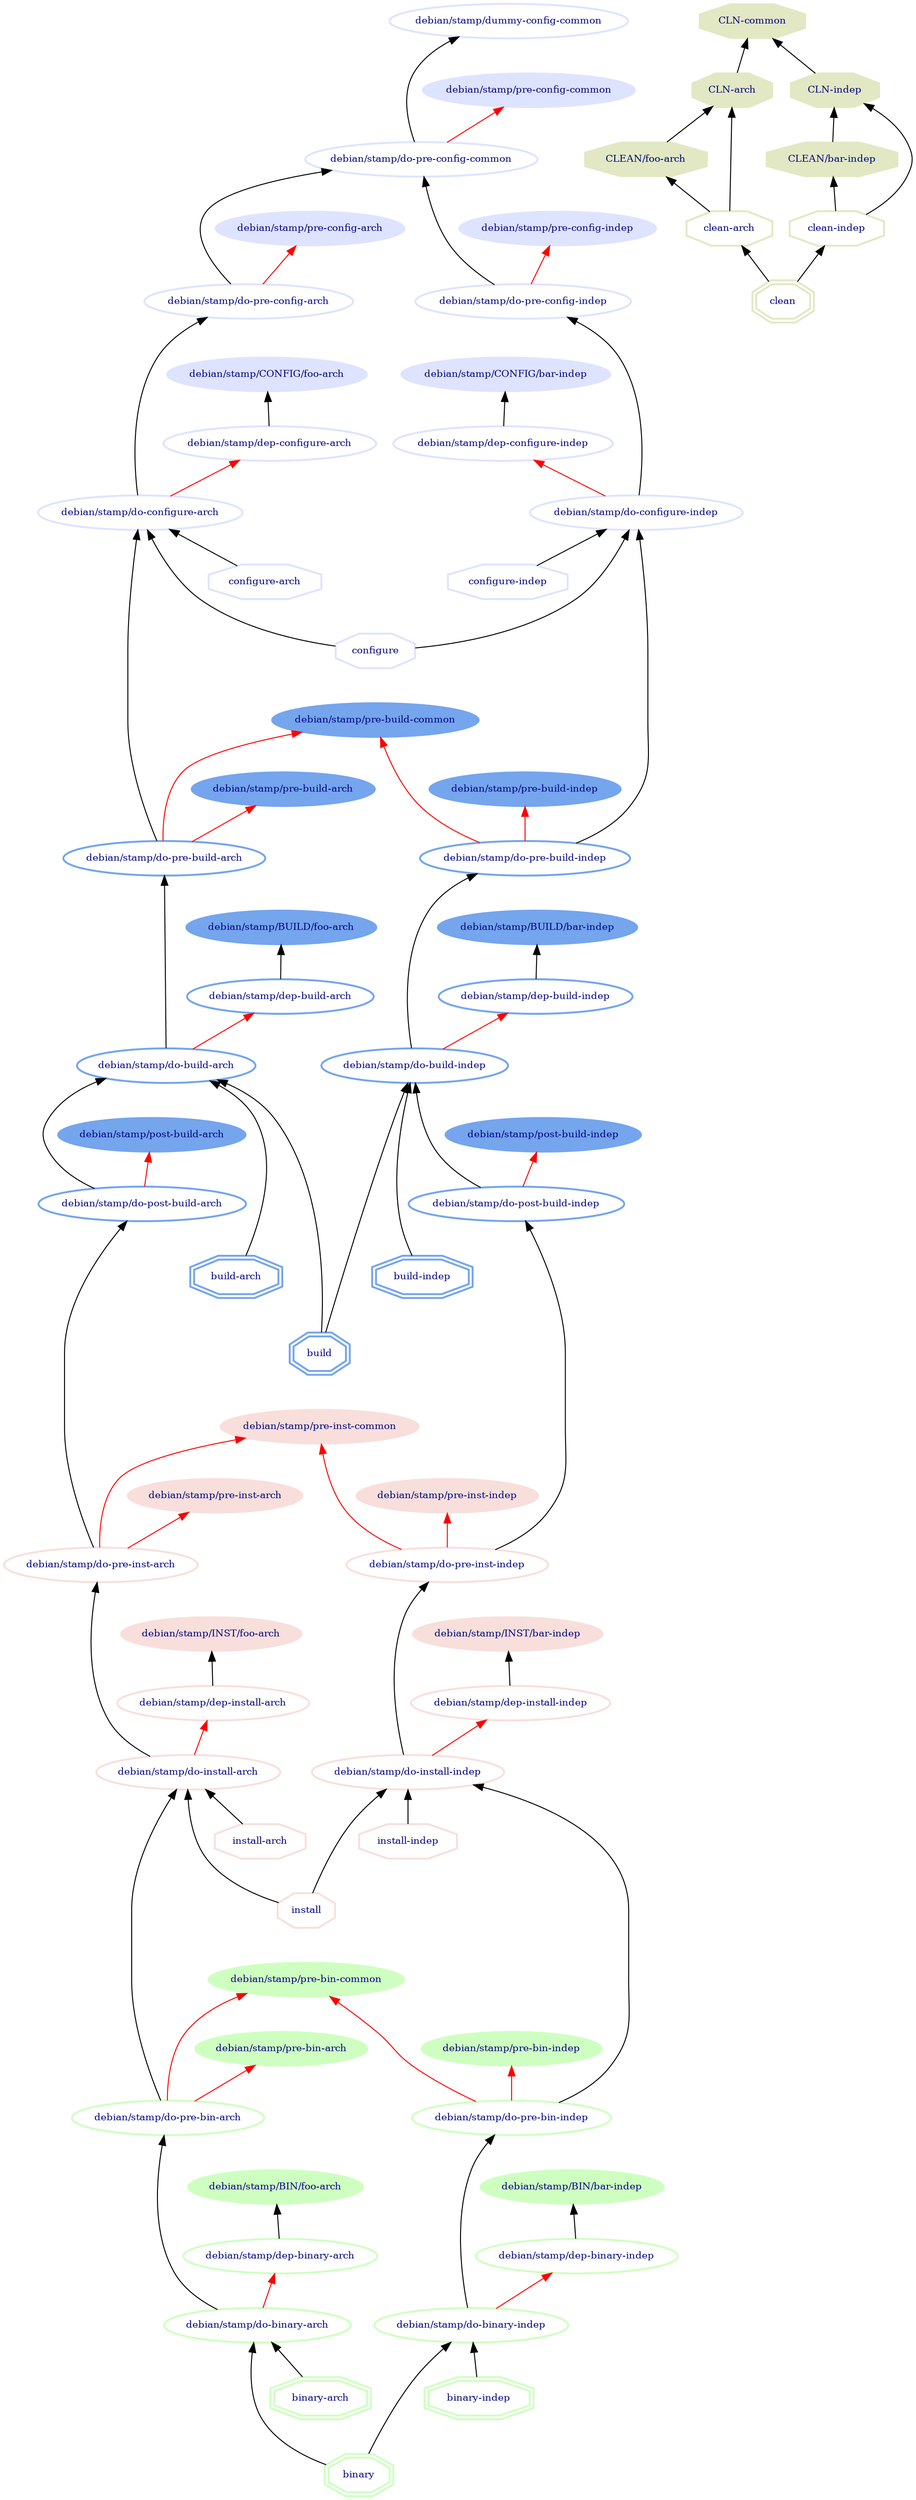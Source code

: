 strict digraph Targets {
  //ranksep=0.750;
  //nodesep=0.500;

 // Nodes attributes: filled  == Double-colon targt (most work is done here)
 //                   Oval    == Target based on a time stamp
 //                   Octagon == Phony target
 // Double lines denote a mandatory target (periperies=2)

 // Edge attributes: Dotted line indicates the target is called using $(MAKE)

 "debian/stamp/dummy-config-common"  [ style="bold",   color="#DEE3FF", fontcolor="NavyBlue", fontsize=10]
 "debian/stamp/pre-config-common"    [ style="filled", color="#DEE3FF", fontcolor="NavyBlue", fontsize=10]
 "debian/stamp/do-pre-config-common" [ style="bold",   color="#DEE3FF", fontcolor="NavyBlue", fontsize=10]
 "debian/stamp/pre-config-arch"      [ style="filled", color="#DEE3FF", fontcolor="NavyBlue", fontsize=10]
 "debian/stamp/do-pre-config-arch"   [ style="bold",   color="#DEE3FF", fontcolor="NavyBlue", fontsize=10]
 "debian/stamp/pre-config-indep"     [ style="filled", color="#DEE3FF", fontcolor="NavyBlue", fontsize=10]
 "debian/stamp/do-pre-config-indep"  [ style="bold",   color="#DEE3FF", fontcolor="NavyBlue", fontsize=10]
 "debian/stamp/CONFIG/foo-arch"      [ style="filled", color="#DEE3FF", fontcolor="NavyBlue", fontsize=10]
 "debian/stamp/CONFIG/bar-indep"     [ style="filled", color="#DEE3FF", fontcolor="NavyBlue", fontsize=10]
 "debian/stamp/dep-configure-arch"   [ style="bold",   color="#DEE3FF", fontcolor="NavyBlue", fontsize=10]
 "debian/stamp/dep-configure-indep"  [ style="bold",   color="#DEE3FF", fontcolor="NavyBlue", fontsize=10]
 "debian/stamp/do-configure-arch"    [ style="bold",   color="#DEE3FF", fontcolor="NavyBlue", fontsize=10]
 "debian/stamp/do-configure-indep"   [ style="bold",   color="#DEE3FF", fontcolor="NavyBlue", fontsize=10]
 "configure-arch"                    [ style="bold",   color="#DEE3FF", fontcolor="NavyBlue", fontsize=10, shape="octagon"]
 "configure-indep"                   [ style="bold",   color="#DEE3FF", fontcolor="NavyBlue", fontsize=10, shape="octagon"]
 "configure"                         [ style="bold",   color="#DEE3FF", fontcolor="NavyBlue", fontsize=10, shape="octagon"]

 "debian/stamp/pre-build-common"    [ style="filled", color="#74A5ED", fontcolor="NavyBlue", fontsize=10]
 "debian/stamp/pre-build-arch"      [ style="filled", color="#74A5ED", fontcolor="NavyBlue", fontsize=10]
 "debian/stamp/do-pre-build-arch"   [ style="bold",   color="#74A5ED", fontcolor="NavyBlue", fontsize=10]
 "debian/stamp/pre-build-indep"     [ style="filled", color="#74A5ED", fontcolor="NavyBlue", fontsize=10]
 "debian/stamp/do-pre-build-indep"  [ style="bold",   color="#74A5ED", fontcolor="NavyBlue", fontsize=10]
 "debian/stamp/BUILD/foo-arch"      [ style="filled", color="#74A5ED", fontcolor="NavyBlue", fontsize=10]
 "debian/stamp/BUILD/bar-indep"     [ style="filled", color="#74A5ED", fontcolor="NavyBlue", fontsize=10]
 "debian/stamp/dep-build-arch"      [ style="bold",   color="#74A5ED", fontcolor="NavyBlue", fontsize=10]
 "debian/stamp/dep-build-indep"     [ style="bold",   color="#74A5ED", fontcolor="NavyBlue", fontsize=10]
 "debian/stamp/do-build-arch"       [ style="bold",   color="#74A5ED", fontcolor="NavyBlue", fontsize=10]
 "debian/stamp/do-build-indep"      [ style="bold",   color="#74A5ED", fontcolor="NavyBlue", fontsize=10]
 "build-arch"                       [ style="bold",   color="#74A5ED", fontcolor="NavyBlue", fontsize=10, shape="octagon", peripheries=2]
 "build-indep"                      [ style="bold",   color="#74A5ED", fontcolor="NavyBlue", fontsize=10, shape="octagon", peripheries=2]
 "build"                            [ style="bold",   color="#74A5ED", fontcolor="NavyBlue", fontsize=10, shape="octagon", peripheries=2]
 "debian/stamp/post-build-arch"     [ style="filled", color="#74A5ED", fontcolor="NavyBlue", fontsize=10]
 "debian/stamp/post-build-indep"    [ style="filled", color="#74A5ED", fontcolor="NavyBlue", fontsize=10]
 "debian/stamp/do-post-build-arch"  [ style="bold",   color="#74A5ED", fontcolor="NavyBlue", fontsize=10]
 "debian/stamp/do-post-build-indep" [ style="bold",   color="#74A5ED", fontcolor="NavyBlue", fontsize=10]

 "debian/stamp/pre-inst-common"    [ style="filled", color="#F8DFDB", fontcolor="NavyBlue", fontsize=10]
 "debian/stamp/pre-inst-arch"      [ style="filled", color="#F8DFDB", fontcolor="NavyBlue", fontsize=10]
 "debian/stamp/do-pre-inst-arch"   [ style="bold",   color="#F8DFDB", fontcolor="NavyBlue", fontsize=10]
 "debian/stamp/pre-inst-indep"     [ style="filled", color="#F8DFDB", fontcolor="NavyBlue", fontsize=10]
 "debian/stamp/do-pre-inst-indep"  [ style="bold",   color="#F8DFDB", fontcolor="NavyBlue", fontsize=10]
 "debian/stamp/INST/foo-arch"      [ style="filled", color="#F8DFDB", fontcolor="NavyBlue", fontsize=10]
 "debian/stamp/INST/bar-indep"     [ style="filled", color="#F8DFDB", fontcolor="NavyBlue", fontsize=10]
 "debian/stamp/dep-install-arch"   [ style="bold",   color="#F8DFDB", fontcolor="NavyBlue", fontsize=10]
 "debian/stamp/dep-install-indep"  [ style="bold",   color="#F8DFDB", fontcolor="NavyBlue", fontsize=10]
 "debian/stamp/do-install-arch"    [ style="bold",   color="#F8DFDB", fontcolor="NavyBlue", fontsize=10]
 "debian/stamp/do-install-indep"   [ style="bold",   color="#F8DFDB", fontcolor="NavyBlue", fontsize=10]
 "install-arch"                    [ style="bold",   color="#F8DFDB", fontcolor="NavyBlue", fontsize=10, shape="octagon"]
 "install-indep"                   [ style="bold",   color="#F8DFDB", fontcolor="NavyBlue", fontsize=10, shape="octagon"]
 "install"                         [ style="bold",   color="#F8DFDB", fontcolor="NavyBlue", fontsize=10, shape="octagon"]

 "debian/stamp/pre-bin-common"    [ style="filled", color="#CEFFC0", fontcolor="NavyBlue", fontsize=10]
 "debian/stamp/pre-bin-arch"      [ style="filled", color="#CEFFC0", fontcolor="NavyBlue", fontsize=10]
 "debian/stamp/do-pre-bin-arch"   [ style="bold",   color="#CEFFC0", fontcolor="NavyBlue", fontsize=10]
 "debian/stamp/pre-bin-indep"     [ style="filled", color="#CEFFC0", fontcolor="NavyBlue", fontsize=10]
 "debian/stamp/do-pre-bin-indep"  [ style="bold",   color="#CEFFC0", fontcolor="NavyBlue", fontsize=10]
 "debian/stamp/BIN/foo-arch"      [ style="filled", color="#CEFFC0", fontcolor="NavyBlue", fontsize=10]
 "debian/stamp/BIN/bar-indep"     [ style="filled", color="#CEFFC0", fontcolor="NavyBlue", fontsize=10]
 "debian/stamp/dep-binary-arch"   [ style="bold",   color="#CEFFC0", fontcolor="NavyBlue", fontsize=10]
 "debian/stamp/dep-binary-indep"  [ style="bold",   color="#CEFFC0", fontcolor="NavyBlue", fontsize=10]
 "debian/stamp/do-binary-arch"    [ style="bold",   color="#CEFFC0", fontcolor="NavyBlue", fontsize=10]
 "debian/stamp/do-binary-indep"   [ style="bold",   color="#CEFFC0", fontcolor="NavyBlue", fontsize=10]
 "binary-arch"                    [ style="bold",   color="#CEFFC0", fontcolor="NavyBlue", fontsize=10, shape="octagon", peripheries=2]
 "binary-indep"                   [ style="bold",   color="#CEFFC0", fontcolor="NavyBlue", fontsize=10, shape="octagon", peripheries=2]
 "binary"                         [ style="bold",   color="#CEFFC0", fontcolor="NavyBlue", fontsize=10, shape="octagon", peripheries=2]


 "CLN-common"             [ style="filled" , color="#E2E8C3", fontcolor="NavyBlue", fontsize=10, shape="octagon"]
 "CLN-arch"               [ style="filled" , color="#E2E8C3", fontcolor="NavyBlue", fontsize=10, shape="octagon"]
 "CLN-indep"              [ style="filled" , color="#E2E8C3", fontcolor="NavyBlue", fontsize=10, shape="octagon"]
 "CLEAN/foo-arch"         [ style="filled" , color="#E2E8C3", fontcolor="NavyBlue", fontsize=10, shape="octagon"]
 "CLEAN/bar-indep"        [ style="filled" , color="#E2E8C3", fontcolor="NavyBlue", fontsize=10, shape="octagon"]
 "clean-arch"             [ style="bold",    color="#E2E8C3", fontcolor="NavyBlue", fontsize=10, shape="octagon"]
 "clean-indep"            [ style="bold",    color="#E2E8C3", fontcolor="NavyBlue", fontsize=10, shape="octagon"]
 "clean"                  [ style="bold",    color="#E2E8C3", fontcolor="NavyBlue", fontsize=10, shape="octagon", peripheries=2]


 "CLN-common" ->       "CLN-arch"        [dir=back]
 "CLN-common" ->       "CLN-indep"       [dir=back]
 "CLN-arch" ->         "CLEAN/foo-arch"  [dir=back]
 "CLN-indep" ->        "CLEAN/bar-indep" [dir=back]
 "CLN-arch" ->         "clean-arch"      [dir=back]
 "CLEAN/foo-arch" ->   "clean-arch"      [dir=back]
 "CLN-indep" ->        "clean-indep"     [dir=back]
 "CLEAN/bar-indep" ->  "clean-indep"     [dir=back]
 "clean-indep" ->      "clean"     [dir=back]
 "clean-arch" ->       "clean"     [dir=back]

// "debian/stamp/dummy-config-common"  -> "debian/stamp/pre-config-common"     [dir=back]
 "debian/stamp/dummy-config-common"    -> "debian/stamp/do-pre-config-common"  [dir=back]
 "debian/stamp/pre-config-common"      -> "debian/stamp/do-pre-config-common"  [dir=back color="Red"]
// "CUSTOM-1"                             [ style="filled",    color="#FFE4B5", fontcolor="NavyBlue", fontsize=10, shape="diamond"]
// "CUSTOM-1"                          -> "debian/stamp/pre-config-common"     [dir=back]
// "debian/stamp/do-pre-config-common" -> "debian/stamp/pre-config-arch"       [dir=back]
 "debian/stamp/do-pre-config-common"   -> "debian/stamp/do-pre-config-arch"    [dir=back]
 "debian/stamp/pre-config-arch"        -> "debian/stamp/do-pre-config-arch"    [dir=back color="Red"]
// "CUSTOM-2"                              [ style="filled",    color="#FFE4B5", fontcolor="NavyBlue", fontsize=10, shape="diamond"]
// "CUSTOM-2"                          -> "debian/stamp/pre-config-arch"       [dir=back]
// "debian/stamp/do-pre-config-common" -> "debian/stamp/pre-config-indep"      [dir=back]
 "debian/stamp/do-pre-config-common"   -> "debian/stamp/do-pre-config-indep"   [dir=back]
 "debian/stamp/pre-config-indep"       -> "debian/stamp/do-pre-config-indep"   [dir=back color="Red"]
// "CUSTOM-3"                              [ style="filled",    color="#FFE4B5", fontcolor="NavyBlue", fontsize=10, shape="diamond"]
// "CUSTOM-3"                          -> "debian/stamp/pre-config-indep"      [dir=back]
// "debian/stamp/do-pre-config-arch"   -> "debian/stamp/CONFIG/foo-arch"       [dir=back]
// "debian/stamp/do-pre-config-indep"  -> "debian/stamp/CONFIG/bar-indep"      [dir=back]
// "debian/stamp/do-pre-config-arch"   -> "debian/stamp/dep-configure-arch"    [dir=back]
 "debian/stamp/CONFIG/foo-arch"        -> "debian/stamp/dep-configure-arch"    [dir=back]
// "debian/stamp/do-pre-config-indep"  -> "debian/stamp/dep-configure-indep"   [dir=back]
 "debian/stamp/CONFIG/bar-indep"       -> "debian/stamp/dep-configure-indep"   [dir=back]

 "debian/stamp/do-pre-config-arch"     -> "debian/stamp/do-configure-arch"     [dir=back]
 "debian/stamp/dep-configure-arch"     -> "debian/stamp/do-configure-arch"     [dir=back color="Red"]
// "CUSTOM-4"                              [ style="filled",    color="#FFE4B5", fontcolor="NavyBlue", fontsize=10, shape="diamond"]
// "CUSTOM-4"                          -> "debian/stamp/CONFIG/foo-arch"       [dir=back]
 "debian/stamp/do-pre-config-indep"    -> "debian/stamp/do-configure-indep"    [dir=back]
 "debian/stamp/dep-configure-indep"    -> "debian/stamp/do-configure-indep"    [dir=back color="Red"]
// "CUSTOM-5"                              [ style="filled",    color="#FFE4B5", fontcolor="NavyBlue", fontsize=10, shape="diamond"]
// "CUSTOM-5"                          -> "debian/stamp/CONFIG/bar-indep"      [dir=back]
 "debian/stamp/do-configure-arch"      -> "configure-arch"                     [dir=back]
 "debian/stamp/do-configure-indep"     -> "configure-indep"                    [dir=back]
 "debian/stamp/do-configure-arch"      -> "configure"                          [dir=back]
 "debian/stamp/do-configure-indep"     -> "configure"                          [dir=back]

// "debian/stamp/do-configure-arch"    -> "debian/stamp/pre-build-arch"        [dir=back]
 "debian/stamp/do-configure-arch"      -> "debian/stamp/do-pre-build-arch"     [dir=back]
 "debian/stamp/pre-build-common"       -> "debian/stamp/do-pre-build-arch"     [dir=back color="Red"]
// "CUSTOM-6"                             [ style="filled",    color="#FFE4B5", fontcolor="NavyBlue", fontsize=10, shape="diamond"]
// "CUSTOM-6"                          -> "debian/stamp/pre-build-common"      [dir=back]
 "debian/stamp/pre-build-arch"         -> "debian/stamp/do-pre-build-arch"     [dir=back color="Red"]
// "CUSTOM-7"                             [ style="filled",    color="#FFE4B5", fontcolor="NavyBlue", fontsize=10, shape="diamond"]
// "CUSTOM-7"                          -> "debian/stamp/pre-build-arch"        [dir=back]
 "debian/stamp/pre-build-common"       -> "debian/stamp/do-pre-build-indep"    [dir=back color="Red"]
 "debian/stamp/do-configure-indep"     -> "debian/stamp/do-pre-build-indep"    [dir=back]
// "debian/stamp/do-configure-indep"   -> "debian/stamp/pre-build-indep"       [dir=back]
 "debian/stamp/pre-build-indep"        -> "debian/stamp/do-pre-build-indep"    [dir=back color="Red"]
// "CUSTOM-8"                           [ style="filled",    color="#FFE4B5", fontcolor="NavyBlue", fontsize=10, shape="diamond"]
// "CUSTOM-8"                          -> "debian/stamp/pre-build-indep"         [dir=back]
// "debian/stamp/do-pre-build-arch"    -> "debian/stamp/BUILD/foo-arch"      [dir=back]
// "debian/stamp/do-pre-build-indep"   -> "debian/stamp/BUILD/bar-indep"     [dir=back]
// "debian/stamp/do-pre-build-arch"    -> "debian/stamp/dep-build-arch"      [dir=back]
 "debian/stamp/BUILD/foo-arch"         -> "debian/stamp/dep-build-arch"      [dir=back]
// "debian/stamp/do-pre-build-indep"   -> "debian/stamp/dep-build-indep"     [dir=back]
 "debian/stamp/BUILD/bar-indep"        -> "debian/stamp/dep-build-indep"     [dir=back]
 "debian/stamp/do-pre-build-arch"      -> "debian/stamp/do-build-arch"       [dir=back]
 "debian/stamp/dep-build-arch"         -> "debian/stamp/do-build-arch"       [dir=back color="Red"]
// "CUSTOM-9"                            [ style="filled",    color="#FFE4B5", fontcolor="NavyBlue", fontsize=10, shape="diamond"]
// "CUSTOM-9"                          -> "debian/stamp/BUILD/foo-arch"      [dir=back]
 "debian/stamp/do-pre-build-indep"     -> "debian/stamp/do-build-indep"      [dir=back]
 "debian/stamp/dep-build-indep"        -> "debian/stamp/do-build-indep"      [dir=back color="Red"]
// "CUSTOM-10"                            [ style="filled",    color="#FFE4B5", fontcolor="NavyBlue", fontsize=10, shape="diamond"]
// "CUSTOM-10"                         -> "debian/stamp/BUILD/bar-indep"     [dir=back]
 "debian/stamp/do-build-arch"          -> "build-arch"                       [dir=back]
 "debian/stamp/do-build-indep"         -> "build-indep"                      [dir=back]
 "debian/stamp/do-build-arch"          -> "build"                            [dir=back]
 "debian/stamp/do-build-indep"         -> "build"                            [dir=back]
// "debian/stamp/do-build-arch"        -> "debian/stamp/post-build-arch"     [dir=back]
 "debian/stamp/do-build-arch"          -> "debian/stamp/do-post-build-arch"  [dir=back]
 "debian/stamp/do-build-indep"         -> "debian/stamp/do-post-build-indep" [dir=back]
 "debian/stamp/post-build-arch"        -> "debian/stamp/do-post-build-arch"  [dir=back color="Red"]
// "CUSTOM-11"                            [ style="filled",    color="#FFE4B5", fontcolor="NavyBlue", fontsize=10, shape="diamond"]
// "CUSTOM-11"                         -> "debian/stamp/post-build-arch"     [dir=back]
 "debian/stamp/post-build-indep"       -> "debian/stamp/do-post-build-indep" [dir=back color="Red"]
// "CUSTOM-12"                            [ style="filled",    color="#FFE4B5", fontcolor="NavyBlue", fontsize=10, shape="diamond"]
// "CUSTOM-12"                         -> "debian/stamp/post-build-indep"    [dir=back]
// "debian/stamp/do-post-build-arch"   -> "debian/stamp/pre-inst-arch"       [dir=back]
 "debian/stamp/pre-inst-common"        -> "debian/stamp/do-pre-inst-arch"    [dir=back color="Red"]
// "CUSTOM-13"                            [ style="filled",    color="#FFE4B5", fontcolor="NavyBlue", fontsize=10, shape="diamond"]
// "CUSTOM-13"                         -> "debian/stamp/pre-inst-common"     [dir=back]
 "debian/stamp/do-post-build-arch"     -> "debian/stamp/do-pre-inst-arch"    [dir=back]
 "debian/stamp/pre-inst-arch"          -> "debian/stamp/do-pre-inst-arch"    [dir=back color="Red"]
// "CUSTOM-14"                            [ style="filled",    color="#FFE4B5", fontcolor="NavyBlue", fontsize=10, shape="diamond"]
// "CUSTOM-14"                         -> "debian/stamp/pre-inst-arch"       [dir=back]
// "debian/stamp/do-post-build-indep"  -> "debian/stamp/pre-inst-indep"      [dir=back]
 "debian/stamp/pre-inst-common"        -> "debian/stamp/do-pre-inst-indep"   [dir=back color="Red"]
 "debian/stamp/do-post-build-indep"    -> "debian/stamp/do-pre-inst-indep"   [dir=back]
 "debian/stamp/pre-inst-indep"         -> "debian/stamp/do-pre-inst-indep"   [dir=back color="Red"]
// "CUSTOM-15"                            [ style="filled",    color="#FFE4B5", fontcolor="NavyBlue", fontsize=10, shape="diamond"]
// "CUSTOM-15"                         -> "debian/stamp/pre-inst-indep"      [dir=back]
// "debian/stamp/do-pre-inst-arch"     -> "debian/stamp/INST/foo-arch"       [dir=back]
// "debian/stamp/do-pre-inst-indep"    -> "debian/stamp/INST/bar-indep"      [dir=back]
// "debian/stamp/do-pre-inst-arch"     -> "debian/stamp/dep-install-arch"    [dir=back]
 "debian/stamp/INST/foo-arch"          -> "debian/stamp/dep-install-arch"    [dir=back]
// "debian/stamp/do-pre-inst-indep"    -> "debian/stamp/dep-install-indep"   [dir=back]
 "debian/stamp/INST/bar-indep"         -> "debian/stamp/dep-install-indep"   [dir=back]
 "debian/stamp/do-pre-inst-arch"       -> "debian/stamp/do-install-arch"     [dir=back]
 "debian/stamp/dep-install-arch"       -> "debian/stamp/do-install-arch"     [dir=back color="Red"]
// "CUSTOM-16"                            [ style="filled",    color="#FFE4B5", fontcolor="NavyBlue", fontsize=10, shape="diamond"]
// "CUSTOM-16"                         -> "debian/stamp/INST/foo-arch"       [dir=back]
 "debian/stamp/do-pre-inst-indep"      -> "debian/stamp/do-install-indep"    [dir=back]
 "debian/stamp/dep-install-indep"      -> "debian/stamp/do-install-indep"    [dir=back color="Red"]
// "CUSTOM-17"                            [ style="filled",    color="#FFE4B5", fontcolor="NavyBlue", fontsize=10, shape="diamond"]
// "CUSTOM-17"                         -> "debian/stamp/INST/bar-indep"      [dir=back]
 "debian/stamp/do-install-arch"        -> "install-arch"                     [dir=back]
 "debian/stamp/do-install-indep"       -> "install-indep"                    [dir=back]
 "debian/stamp/do-install-arch"        -> "install"                          [dir=back]
 "debian/stamp/do-install-indep"       -> "install"                          [dir=back]
// "debian/stamp/do-install-arch"      -> "debian/stamp/pre-bin-arch"        [dir=back]
 "debian/stamp/do-install-arch"        -> "debian/stamp/do-pre-bin-arch"     [dir=back]
 "debian/stamp/pre-bin-common"         -> "debian/stamp/do-pre-bin-arch"     [dir=back color="Red"]
// "CUSTOM-18"                            [ style="filled",    color="#FFE4B5", fontcolor="NavyBlue", fontsize=10, shape="diamond"]
// "CUSTOM-18"                         -> "debian/stamp/pre-bin-common"      [dir=back]
 "debian/stamp/pre-bin-arch"           -> "debian/stamp/do-pre-bin-arch"     [dir=back color="Red"]
// "CUSTOM-19"                            [ style="filled",    color="#FFE4B5", fontcolor="NavyBlue", fontsize=10, shape="diamond"]
// "CUSTOM-19"                         -> "debian/stamp/pre-bin-arch"        [dir=back]
// "debian/stamp/do-install-indep"     -> "debian/stamp/pre-bin-indep"       [dir=back]
 "debian/stamp/pre-bin-common"         -> "debian/stamp/do-pre-bin-indep"    [dir=back color="Red"]
 "debian/stamp/do-install-indep"       -> "debian/stamp/do-pre-bin-indep"    [dir=back]
 "debian/stamp/pre-bin-indep"          -> "debian/stamp/do-pre-bin-indep"    [dir=back color="Red"]
// "CUSTOM-20"                            [ style="filled",    color="#FFE4B5", fontcolor="NavyBlue", fontsize=10, shape="diamond"]
// "CUSTOM-20"                         -> "debian/stamp/pre-bin-indep"       [dir=back]
// "debian/stamp/do-pre-bin-arch"      -> "debian/stamp/BIN/foo-arch"        [dir=back]
// "debian/stamp/do-pre-bin-indep"     -> "debian/stamp/BIN/bar-indep"       [dir=back]
// "debian/stamp/pre-bin-arch"         -> "debian/stamp/dep-binary-arch"     [dir=back]
 "debian/stamp/BIN/foo-arch"           -> "debian/stamp/dep-binary-arch"     [dir=back]
// "debian/stamp/do-pre-bin-indep"     -> "debian/stamp/dep-binary-indep"    [dir=back]
 "debian/stamp/BIN/bar-indep"          -> "debian/stamp/dep-binary-indep"    [dir=back]
 "debian/stamp/do-pre-bin-arch"        -> "debian/stamp/do-binary-arch"      [dir=back]
 "debian/stamp/dep-binary-arch"        -> "debian/stamp/do-binary-arch"      [dir=back color="Red"]
// "CUSTOM-21"                            [ style="filled",    color="#FFE4B5", fontcolor="NavyBlue", fontsize=10, shape="diamond"]
// "CUSTOM-21"                         -> "debian/stamp/BIN/foo-arch"        [dir=back]
 "debian/stamp/do-pre-bin-indep"       -> "debian/stamp/do-binary-indep"     [dir=back]
 "debian/stamp/dep-binary-indep"       -> "debian/stamp/do-binary-indep"     [dir=back color="Red"]
// "CUSTOM-22"                            [ style="filled",    color="#FFE4B5", fontcolor="NavyBlue", fontsize=10, shape="diamond"]
// "CUSTOM-22"                         -> "debian/stamp/BIN/bar-indep"       [dir=back]
 "debian/stamp/do-binary-arch"         -> "binary-arch"                      [dir=back]
 "debian/stamp/do-binary-indep"        -> "binary-indep"                     [dir=back]
 "debian/stamp/do-binary-arch"         -> "binary"                           [dir=back]
 "debian/stamp/do-binary-indep"        -> "binary"                           [dir=back]


 "debian/stamp/dummy-config-common" -> "debian/stamp/pre-config-common"  [style="invis"]
 "debian/stamp/do-pre-config-common"   -> "debian/stamp/pre-config-arch"  [style="invis"]
 "debian/stamp/do-pre-config-common"   -> "debian/stamp/pre-config-indep"  [style="invis"]
 "debian/stamp/do-pre-config-arch" -> "debian/stamp/CONFIG/foo-arch"  [style="invis"]
 "debian/stamp/do-pre-config-indep" -> "debian/stamp/CONFIG/bar-indep"  [style="invis"]

 "debian/stamp/dep-configure-arch"  -> "configure" [style="invis"]
 "debian/stamp/dep-configure-indep"  -> "configure" [style="invis"]
 "debian/stamp/dep-configure-arch"  -> "configure-arch" [style="invis"]
 "debian/stamp/dep-configure-indep"  -> "configure-arch" [style="invis"]
 "debian/stamp/dep-configure-arch"  -> "configure-indep" [style="invis"]
 "debian/stamp/dep-configure-indep"  -> "configure-indep" [style="invis"]
 "configure-arch"  -> "configure" [style="invis"]
 "configure-indep"  -> "configure" [style="invis"]
 "configure" ->  "debian/stamp/pre-build-common"  [style="invis"]


 "debian/stamp/pre-build-common"   -> "debian/stamp/pre-build-indep"         [style="invis"]
 "debian/stamp/pre-build-common"    -> "debian/stamp/pre-build-arch"         [style="invis"]

 "debian/stamp/do-pre-build-arch"    -> "debian/stamp/BUILD/foo-arch"         [style="invis"]
 "debian/stamp/do-pre-build-indep"    -> "debian/stamp/BUILD/bar-indep"         [style="invis"]
 "debian/stamp/do-build-arch"    -> "debian/stamp/post-build-arch"         [style="invis"]
 "debian/stamp/do-build-indep"    -> "debian/stamp/post-build-indep"         [style="invis"]
 "debian/stamp/do-post-build-arch"    -> "build-arch"         [style="invis"]
 "debian/stamp/do-post-build-arch"    -> "build"         [style="invis"]
 "debian/stamp/do-post-build-indep"    -> "build-indep"         [style="invis"]
 "debian/stamp/do-post-build-indep"    -> "build"         [style="invis"]
 "build-arch"                               -> "build"  [style="invis"]
 "build-indep"                               -> "build"  [style="invis"]

 "build"                               -> "debian/stamp/pre-inst-common"  [style="invis"]

 "debian/stamp/pre-inst-common"   -> "debian/stamp/pre-inst-indep"         [style="invis"]
 "debian/stamp/pre-inst-common"    -> "debian/stamp/pre-inst-arch"         [style="invis"]
 "debian/stamp/do-pre-inst-arch"    -> "debian/stamp/INST/foo-arch"         [style="invis"]
 "debian/stamp/do-pre-inst-indep"    -> "debian/stamp/INST/bar-indep"         [style="invis"]

 "install-arch"                               -> "install"  [style="invis"]
 "install-indep"                               -> "install"  [style="invis"]

 "debian/stamp/pre-bin-common"         -> "debian/stamp/pre-bin-indep"         [style="invis"]
 "debian/stamp/pre-bin-common"         -> "debian/stamp/pre-bin-arch"         [style="invis"]

  "install"                               -> "debian/stamp/pre-bin-common"  [style="invis"]
 "debian/stamp/do-pre-bin-arch"    -> "debian/stamp/BIN/foo-arch"         [style="invis"]
 "debian/stamp/do-pre-bin-indep"    -> "debian/stamp/BIN/bar-indep"         [style="invis"]

 "binary-arch"                               -> "binary"  [style="invis"]
 "binary-indep"                               -> "binary"  [style="invis"]

}
